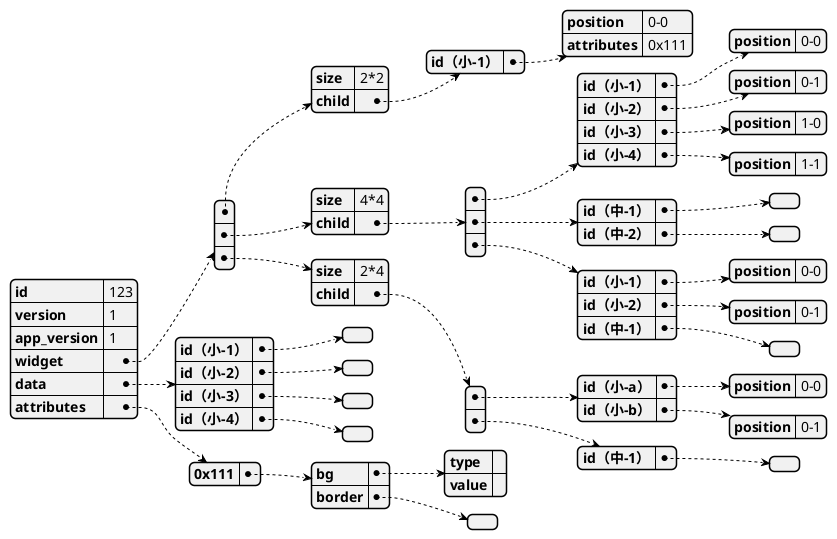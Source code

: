 @startjson
{
  "id": 123,
  "version": 1,
  "app_version": 1,
  "widget": [
    {
      "size": "2*2",
      "child": {
        "id（小-1）": {
          "position": "0-0",
          "attributes": "0x111"
        }
      }
    },
    {
      "size": "4*4",
      "child": [
        {
          "id（小-1）": {
            "position": "0-0"
          },
          "id（小-2）": {
            "position": "0-1"
          },
          "id（小-3）": {
            "position": "1-0"
          },
          "id（小-4）": {
            "position": "1-1"
          }
        },
        {
          "id（中-1）": {},
          "id（中-2）": {}
        },
        {
          "id（小-1）": {
            "position": "0-0"
          },
          "id（小-2）": {
            "position": "0-1"
          },
          "id（中-1）": {}
        }
      ]
    },
    {
      "size": "2*4",
      "child": [
        {
          "id（小-a）": {
            "position": "0-0"
          },
          "id（小-b）": {
            "position": "0-1"
          }
        },
        {
          "id（中-1）": {}
        }
      ]
    }
  ],
  "data": {
    "id（小-1）": {},
    "id（小-2）": {},
    "id（小-3）": {},
    "id（小-4）": {}
  },
  "attributes": {
    "0x111": {
      "bg": {
        "type": "",
        "value": ""
      },
      "border": {
      }
    }
  }
}
@endjson